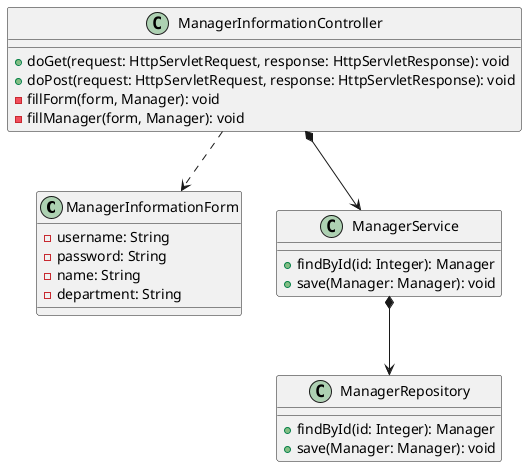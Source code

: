 @startuml
'https://plantuml.com/class-diagram

class ManagerInformationForm {
    - username: String
    - password: String
    - name: String
    - department: String
}

class ManagerInformationController {
    + doGet(request: HttpServletRequest, response: HttpServletResponse): void
    + doPost(request: HttpServletRequest, response: HttpServletResponse): void
    - fillForm(form, Manager): void
    - fillManager(form, Manager): void
}

class ManagerService {
    + findById(id: Integer): Manager
    + save(Manager: Manager): void
}

class ManagerRepository {
    + findById(id: Integer): Manager
    + save(Manager: Manager): void
}

ManagerInformationController ..> ManagerInformationForm
ManagerInformationController *--> ManagerService
ManagerService *--> ManagerRepository

@enduml